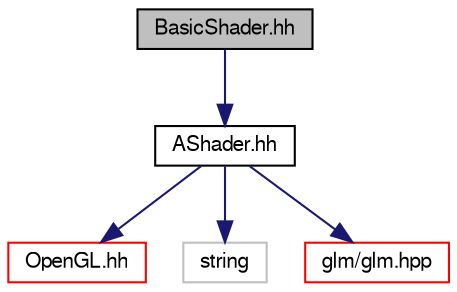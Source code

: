 digraph "BasicShader.hh"
{
  edge [fontname="FreeSans",fontsize="10",labelfontname="FreeSans",labelfontsize="10"];
  node [fontname="FreeSans",fontsize="10",shape=record];
  Node1 [label="BasicShader.hh",height=0.2,width=0.4,color="black", fillcolor="grey75", style="filled" fontcolor="black"];
  Node1 -> Node2 [color="midnightblue",fontsize="10",style="solid",fontname="FreeSans"];
  Node2 [label="AShader.hh",height=0.2,width=0.4,color="black", fillcolor="white", style="filled",URL="$db/dd6/_a_shader_8hh.html"];
  Node2 -> Node3 [color="midnightblue",fontsize="10",style="solid",fontname="FreeSans"];
  Node3 [label="OpenGL.hh",height=0.2,width=0.4,color="red", fillcolor="white", style="filled",URL="$d9/d6d/_open_g_l_8hh.html"];
  Node2 -> Node4 [color="midnightblue",fontsize="10",style="solid",fontname="FreeSans"];
  Node4 [label="string",height=0.2,width=0.4,color="grey75", fillcolor="white", style="filled"];
  Node2 -> Node5 [color="midnightblue",fontsize="10",style="solid",fontname="FreeSans"];
  Node5 [label="glm/glm.hpp",height=0.2,width=0.4,color="red", fillcolor="white", style="filled",URL="$da/d21/glm_8hpp.html"];
}
